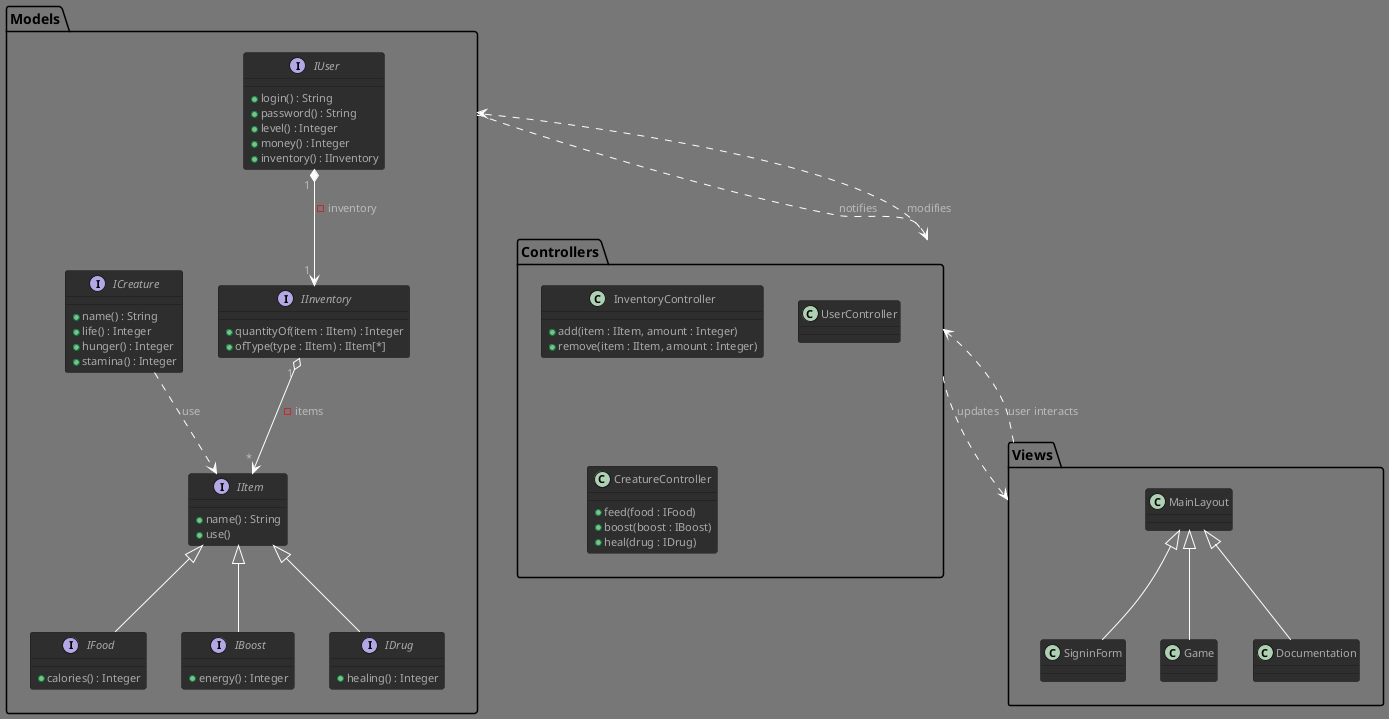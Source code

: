 @startuml VirtualNoe

!theme reddress-darkgreen

package Models
{
    interface IUser
    {
        + login() : String
        + password() : String
        + level() : Integer
        + money() : Integer
        + inventory() : IInventory
    }

    interface IInventory 
    { 
        + quantityOf(item : IItem) : Integer
        + ofType(type : IItem) : IItem[*]
    }

    interface IItem
    {
        + name() : String
        + use()
    }

    interface IFood implements IItem
    {
        /' number of points added to hunger gauge '/
        + calories() : Integer  
    }

    interface IBoost implements IItem
    {
        /' number of points added to stamina gauge '/
        + energy() : Integer
    }

    interface IDrug implements IItem
    {
        /' number of points added to life gauge '/
        + healing() : Integer
    }

    interface ICreature 
    { 
        + name() : String
        + life() : Integer
        + hunger() : Integer
        + stamina() : Integer
    }
}

package Controllers 
{ 
    class InventoryController
    {
        + add(item : IItem, amount : Integer) 
        + remove(item : IItem, amount : Integer)
    }

    class UserController
    {
        /' TODO - see laravel scaffolding system (make:auth), etc. '/
    }

    class CreatureController
    {
        + feed(food : IFood)
        + boost(boost : IBoost)
        + heal(drug : IDrug)
    }
}

package Views 
{ 
    class MainLayout
    class SigninForm extends MainLayout   /' home, index '/
    class Game extends MainLayout   /' main game window '/
    class Documentation extends MainLayout   /' tutorial, etc. '/
}

/' RELATIONS '/
IUser" 1 " *--> " 1 "IInventory : - inventory
IInventory" 1 " o--> " * "IItem : - items
ICreature ..> IItem : use               /' TODO - not sure '/


/' MVC '/
Controllers ..> Models : modifies
Controllers ..> Views : updates
Views ..> Controllers : user interacts
Models ..> Controllers : notifies 

@enduml